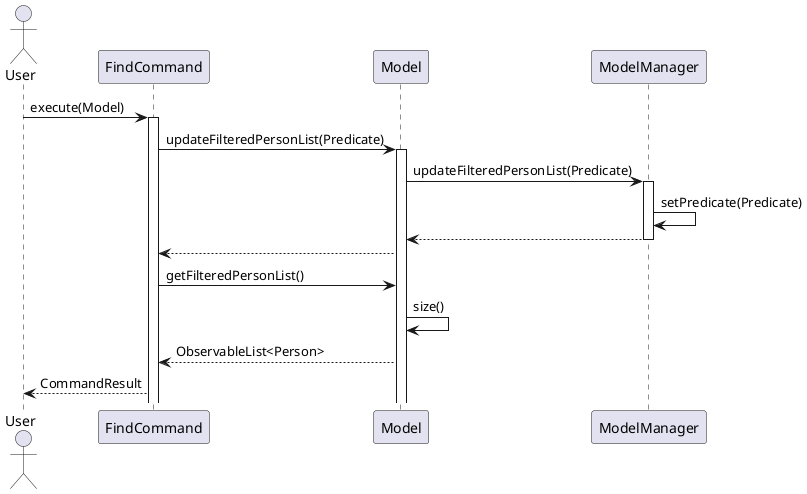 @startuml FindSequenceDiagram

actor User
participant FindCommand
participant Model
participant ModelManager

User -> FindCommand: execute(Model)
activate FindCommand

FindCommand -> Model: updateFilteredPersonList(Predicate)
activate Model

Model -> ModelManager: updateFilteredPersonList(Predicate)
activate ModelManager

ModelManager -> ModelManager: setPredicate(Predicate)


ModelManager --> Model:
deactivate ModelManager


Model --> FindCommand:

FindCommand -> Model: getFilteredPersonList()
Model -> Model: size()
Model --> FindCommand: ObservableList<Person>

FindCommand --> User: CommandResult

@enduml